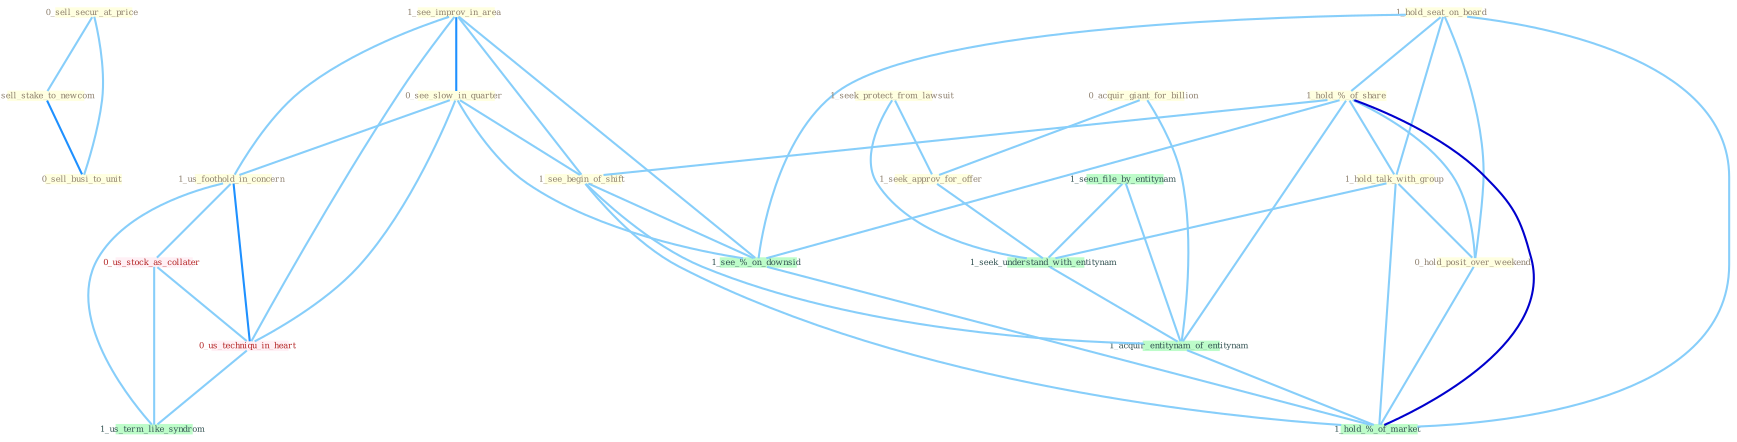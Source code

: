 Graph G{ 
    node
    [shape=polygon,style=filled,width=.5,height=.06,color="#BDFCC9",fixedsize=true,fontsize=4,
    fontcolor="#2f4f4f"];
    {node
    [color="#ffffe0", fontcolor="#8b7d6b"] "0_sell_secur_at_price " "0_sell_stake_to_newcom " "1_see_improv_in_area " "0_sell_busi_to_unit " "1_hold_seat_on_board " "0_acquir_giant_for_billion " "1_seek_protect_from_lawsuit " "1_hold_%_of_share " "1_hold_talk_with_group " "0_see_slow_in_quarter " "1_us_foothold_in_concern " "0_hold_posit_over_weekend " "1_seek_approv_for_offer " "1_see_begin_of_shift "}
{node [color="#fff0f5", fontcolor="#b22222"] "0_us_stock_as_collater " "0_us_techniqu_in_heart "}
edge [color="#B0E2FF"];

	"0_sell_secur_at_price " -- "0_sell_stake_to_newcom " [w="1", color="#87cefa" ];
	"0_sell_secur_at_price " -- "0_sell_busi_to_unit " [w="1", color="#87cefa" ];
	"0_sell_stake_to_newcom " -- "0_sell_busi_to_unit " [w="2", color="#1e90ff" , len=0.8];
	"1_see_improv_in_area " -- "0_see_slow_in_quarter " [w="2", color="#1e90ff" , len=0.8];
	"1_see_improv_in_area " -- "1_us_foothold_in_concern " [w="1", color="#87cefa" ];
	"1_see_improv_in_area " -- "1_see_begin_of_shift " [w="1", color="#87cefa" ];
	"1_see_improv_in_area " -- "0_us_techniqu_in_heart " [w="1", color="#87cefa" ];
	"1_see_improv_in_area " -- "1_see_%_on_downsid " [w="1", color="#87cefa" ];
	"1_hold_seat_on_board " -- "1_hold_%_of_share " [w="1", color="#87cefa" ];
	"1_hold_seat_on_board " -- "1_hold_talk_with_group " [w="1", color="#87cefa" ];
	"1_hold_seat_on_board " -- "0_hold_posit_over_weekend " [w="1", color="#87cefa" ];
	"1_hold_seat_on_board " -- "1_see_%_on_downsid " [w="1", color="#87cefa" ];
	"1_hold_seat_on_board " -- "1_hold_%_of_market " [w="1", color="#87cefa" ];
	"0_acquir_giant_for_billion " -- "1_seek_approv_for_offer " [w="1", color="#87cefa" ];
	"0_acquir_giant_for_billion " -- "1_acquir_entitynam_of_entitynam " [w="1", color="#87cefa" ];
	"1_seek_protect_from_lawsuit " -- "1_seek_approv_for_offer " [w="1", color="#87cefa" ];
	"1_seek_protect_from_lawsuit " -- "1_seek_understand_with_entitynam " [w="1", color="#87cefa" ];
	"1_hold_%_of_share " -- "1_hold_talk_with_group " [w="1", color="#87cefa" ];
	"1_hold_%_of_share " -- "0_hold_posit_over_weekend " [w="1", color="#87cefa" ];
	"1_hold_%_of_share " -- "1_see_begin_of_shift " [w="1", color="#87cefa" ];
	"1_hold_%_of_share " -- "1_acquir_entitynam_of_entitynam " [w="1", color="#87cefa" ];
	"1_hold_%_of_share " -- "1_see_%_on_downsid " [w="1", color="#87cefa" ];
	"1_hold_%_of_share " -- "1_hold_%_of_market " [w="3", color="#0000cd" , len=0.6];
	"1_hold_talk_with_group " -- "0_hold_posit_over_weekend " [w="1", color="#87cefa" ];
	"1_hold_talk_with_group " -- "1_seek_understand_with_entitynam " [w="1", color="#87cefa" ];
	"1_hold_talk_with_group " -- "1_hold_%_of_market " [w="1", color="#87cefa" ];
	"0_see_slow_in_quarter " -- "1_us_foothold_in_concern " [w="1", color="#87cefa" ];
	"0_see_slow_in_quarter " -- "1_see_begin_of_shift " [w="1", color="#87cefa" ];
	"0_see_slow_in_quarter " -- "0_us_techniqu_in_heart " [w="1", color="#87cefa" ];
	"0_see_slow_in_quarter " -- "1_see_%_on_downsid " [w="1", color="#87cefa" ];
	"1_us_foothold_in_concern " -- "0_us_stock_as_collater " [w="1", color="#87cefa" ];
	"1_us_foothold_in_concern " -- "0_us_techniqu_in_heart " [w="2", color="#1e90ff" , len=0.8];
	"1_us_foothold_in_concern " -- "1_us_term_like_syndrom " [w="1", color="#87cefa" ];
	"0_hold_posit_over_weekend " -- "1_hold_%_of_market " [w="1", color="#87cefa" ];
	"1_seek_approv_for_offer " -- "1_seek_understand_with_entitynam " [w="1", color="#87cefa" ];
	"1_see_begin_of_shift " -- "1_acquir_entitynam_of_entitynam " [w="1", color="#87cefa" ];
	"1_see_begin_of_shift " -- "1_see_%_on_downsid " [w="1", color="#87cefa" ];
	"1_see_begin_of_shift " -- "1_hold_%_of_market " [w="1", color="#87cefa" ];
	"1_seen_file_by_entitynam " -- "1_seek_understand_with_entitynam " [w="1", color="#87cefa" ];
	"1_seen_file_by_entitynam " -- "1_acquir_entitynam_of_entitynam " [w="1", color="#87cefa" ];
	"0_us_stock_as_collater " -- "0_us_techniqu_in_heart " [w="1", color="#87cefa" ];
	"0_us_stock_as_collater " -- "1_us_term_like_syndrom " [w="1", color="#87cefa" ];
	"1_seek_understand_with_entitynam " -- "1_acquir_entitynam_of_entitynam " [w="1", color="#87cefa" ];
	"1_acquir_entitynam_of_entitynam " -- "1_hold_%_of_market " [w="1", color="#87cefa" ];
	"0_us_techniqu_in_heart " -- "1_us_term_like_syndrom " [w="1", color="#87cefa" ];
	"1_see_%_on_downsid " -- "1_hold_%_of_market " [w="1", color="#87cefa" ];
}